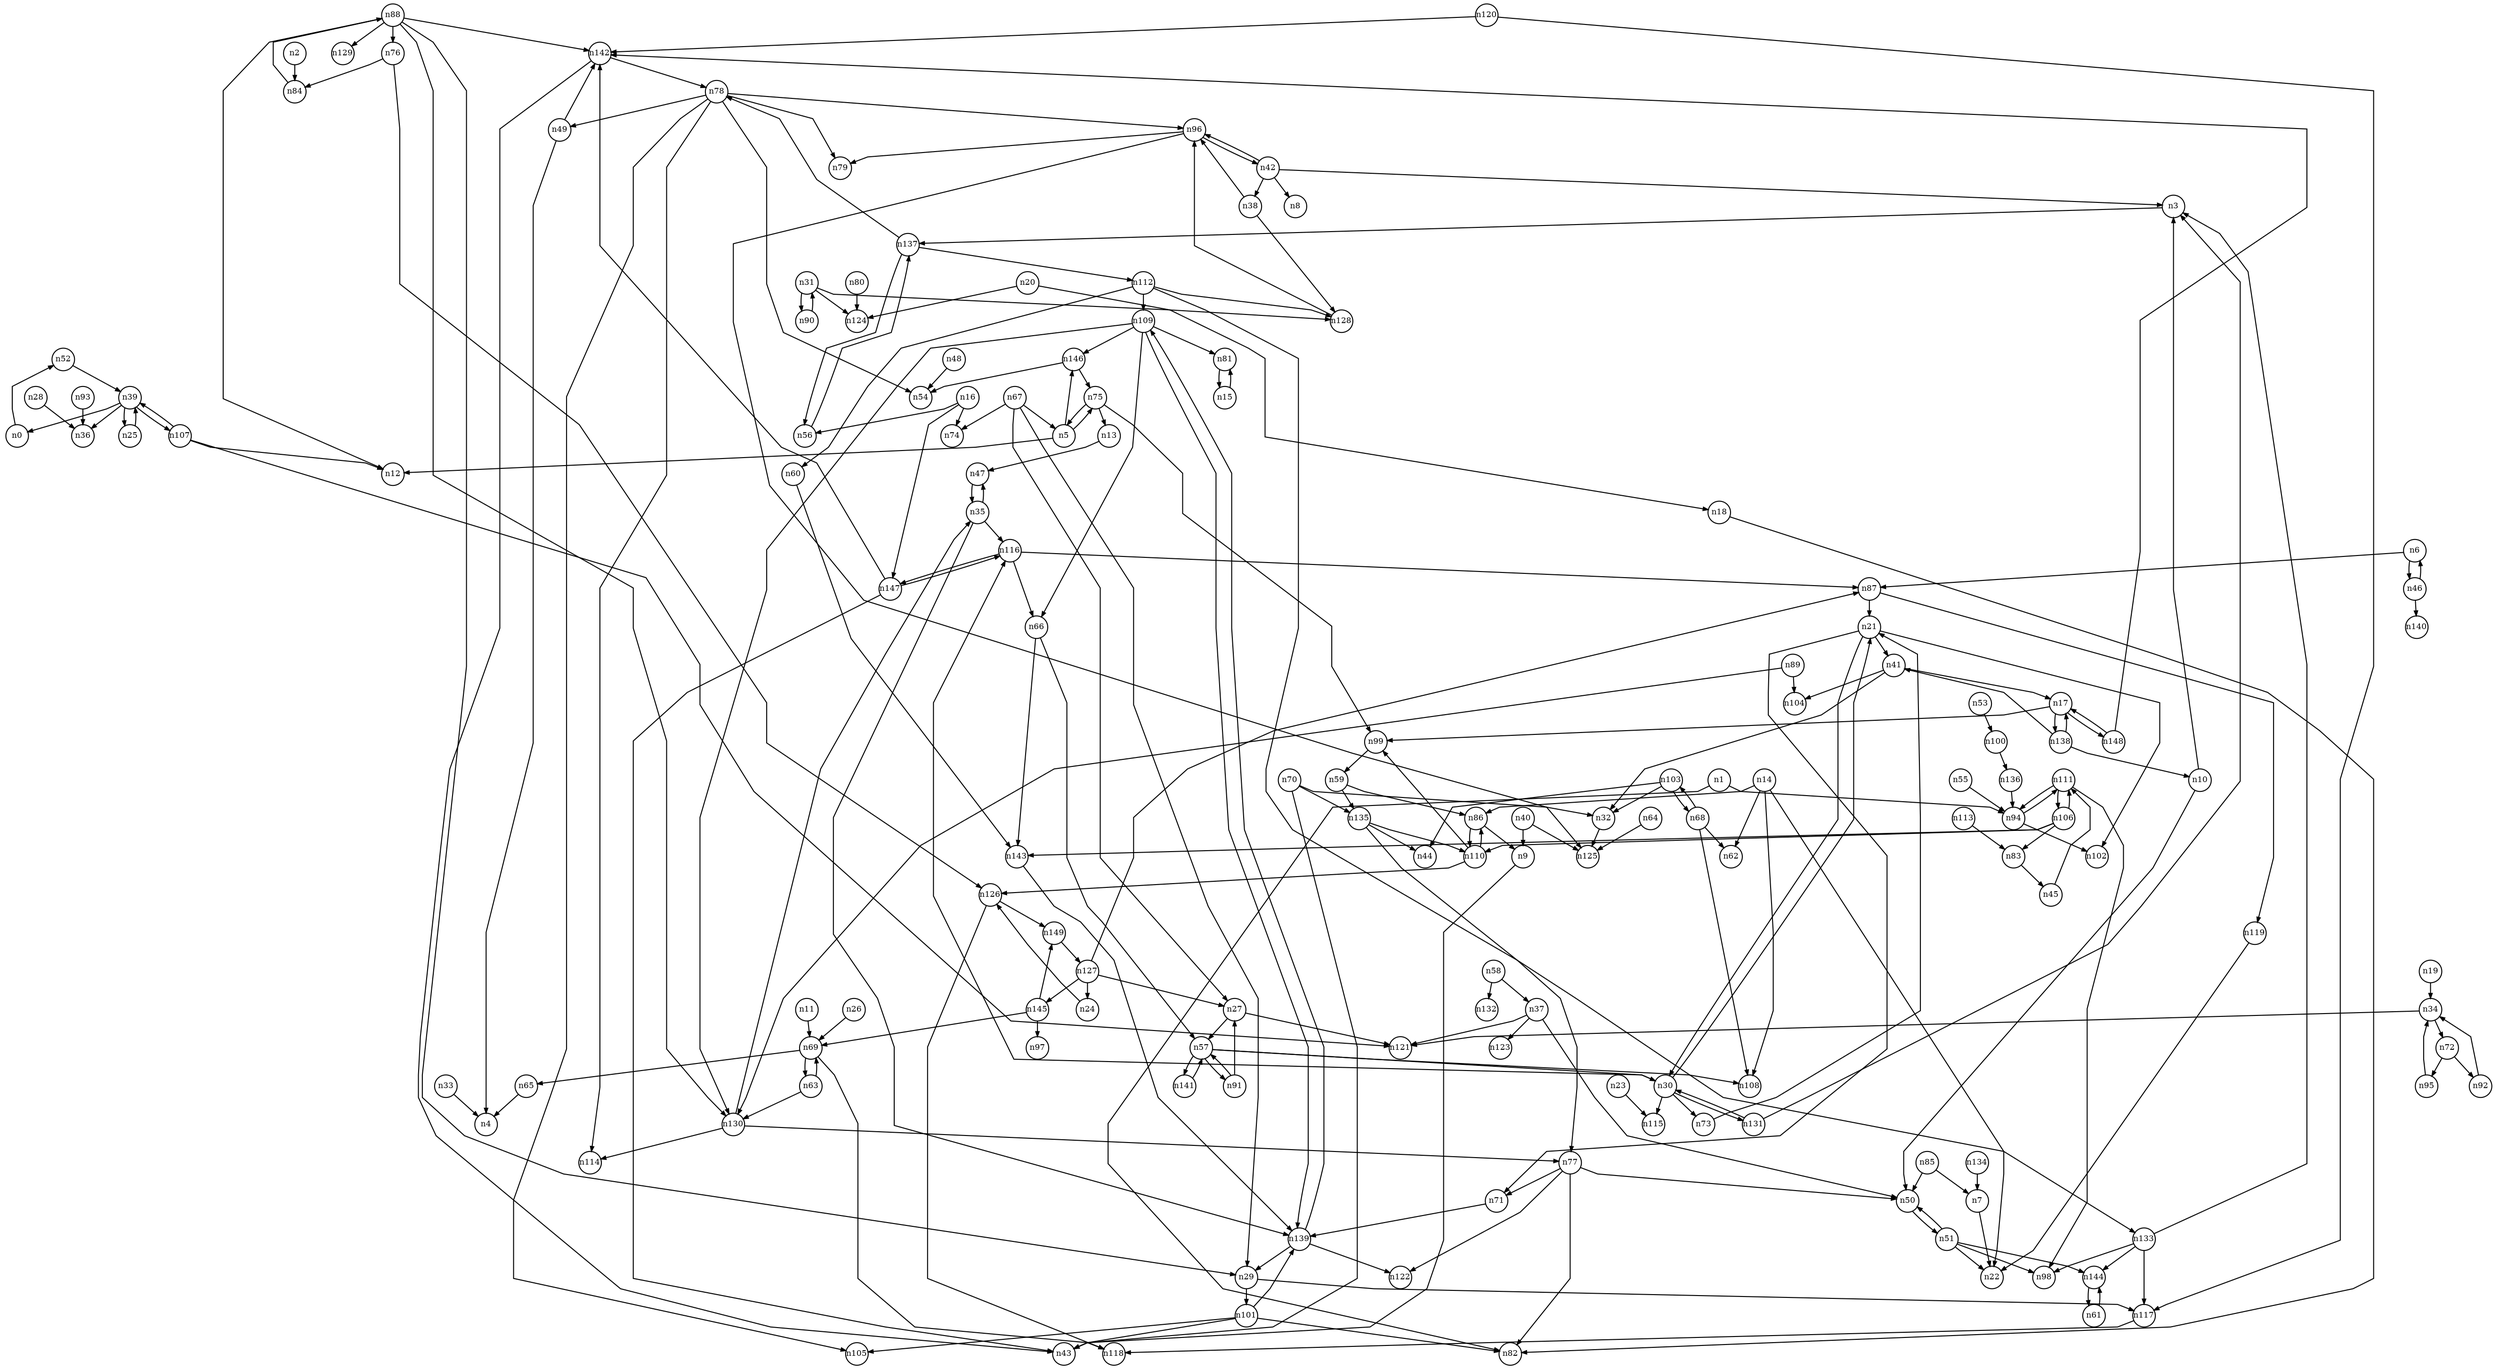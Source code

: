 digraph G{
splines=polyline;
ranksep=0.22;
nodesep=0.22;
nodesize=0.32;
fontsize=8
edge [arrowsize=0.5]
node [fontsize=8 shape=circle width=0.32 fixedsize=shape];

n52 -> n39
n0 -> n52
n1 -> n82
n1 -> n94
n94 -> n102
n94 -> n111
n84 -> n88
n2 -> n84
n5 -> n12
n5 -> n146
n5 -> n75
n146 -> n54
n146 -> n75
n46 -> n140
n46 -> n6
n6 -> n46
n6 -> n87
n87 -> n119
n87 -> n21
n7 -> n22
n9 -> n43
n3 -> n137
n10 -> n3
n10 -> n50
n50 -> n51
n69 -> n65
n69 -> n118
n69 -> n63
n11 -> n69
n47 -> n35
n13 -> n47
n14 -> n22
n14 -> n62
n14 -> n86
n14 -> n108
n86 -> n9
n86 -> n110
n81 -> n15
n15 -> n81
n56 -> n137
n16 -> n56
n16 -> n74
n16 -> n147
n147 -> n43
n147 -> n142
n147 -> n116
n99 -> n59
n17 -> n99
n17 -> n138
n17 -> n148
n138 -> n10
n138 -> n41
n138 -> n17
n148 -> n142
n148 -> n17
n18 -> n82
n34 -> n72
n34 -> n121
n19 -> n34
n20 -> n18
n20 -> n124
n30 -> n73
n30 -> n115
n30 -> n116
n30 -> n131
n30 -> n21
n21 -> n30
n21 -> n41
n21 -> n71
n21 -> n102
n41 -> n32
n41 -> n104
n41 -> n17
n71 -> n139
n23 -> n115
n126 -> n118
n126 -> n149
n24 -> n126
n26 -> n69
n27 -> n121
n27 -> n57
n28 -> n36
n101 -> n43
n101 -> n82
n101 -> n105
n101 -> n139
n29 -> n101
n29 -> n117
n117 -> n118
n73 -> n21
n116 -> n66
n116 -> n87
n116 -> n147
n131 -> n3
n131 -> n30
n90 -> n31
n31 -> n90
n31 -> n124
n31 -> n128
n128 -> n96
n32 -> n125
n33 -> n4
n72 -> n92
n72 -> n95
n35 -> n47
n35 -> n116
n35 -> n139
n139 -> n29
n139 -> n109
n139 -> n122
n37 -> n50
n37 -> n121
n37 -> n123
n38 -> n128
n38 -> n96
n39 -> n0
n39 -> n25
n39 -> n36
n39 -> n107
n25 -> n39
n107 -> n12
n107 -> n121
n107 -> n39
n40 -> n9
n40 -> n125
n42 -> n3
n42 -> n8
n42 -> n38
n42 -> n96
n48 -> n54
n49 -> n4
n49 -> n142
n142 -> n43
n142 -> n78
n51 -> n22
n51 -> n50
n51 -> n98
n51 -> n144
n144 -> n61
n100 -> n136
n53 -> n100
n55 -> n94
n57 -> n30
n57 -> n91
n57 -> n108
n57 -> n141
n91 -> n27
n91 -> n57
n141 -> n57
n58 -> n37
n58 -> n132
n59 -> n86
n59 -> n135
n135 -> n44
n135 -> n77
n135 -> n110
n143 -> n139
n60 -> n143
n61 -> n144
n63 -> n69
n63 -> n130
n130 -> n77
n130 -> n114
n130 -> n35
n64 -> n125
n65 -> n4
n66 -> n143
n66 -> n57
n67 -> n5
n67 -> n27
n67 -> n29
n67 -> n74
n68 -> n62
n68 -> n103
n68 -> n108
n103 -> n32
n103 -> n44
n103 -> n68
n70 -> n32
n70 -> n43
n70 -> n135
n92 -> n34
n75 -> n5
n75 -> n13
n75 -> n99
n76 -> n84
n76 -> n126
n77 -> n50
n77 -> n71
n77 -> n82
n77 -> n122
n78 -> n49
n78 -> n54
n78 -> n79
n78 -> n96
n78 -> n105
n78 -> n114
n96 -> n42
n96 -> n79
n96 -> n125
n80 -> n124
n45 -> n111
n83 -> n45
n85 -> n7
n85 -> n50
n110 -> n99
n110 -> n126
n110 -> n86
n119 -> n22
n88 -> n12
n88 -> n29
n88 -> n76
n88 -> n129
n88 -> n130
n88 -> n142
n89 -> n104
n89 -> n130
n93 -> n36
n95 -> n34
n136 -> n94
n106 -> n83
n106 -> n110
n106 -> n143
n106 -> n111
n109 -> n66
n109 -> n81
n109 -> n130
n109 -> n146
n109 -> n139
n111 -> n94
n111 -> n98
n111 -> n106
n112 -> n60
n112 -> n109
n112 -> n128
n112 -> n133
n133 -> n3
n133 -> n98
n133 -> n117
n133 -> n144
n113 -> n83
n120 -> n117
n120 -> n142
n149 -> n127
n127 -> n24
n127 -> n27
n127 -> n87
n127 -> n145
n145 -> n69
n145 -> n97
n145 -> n149
n134 -> n7
n137 -> n56
n137 -> n78
n137 -> n112
}

